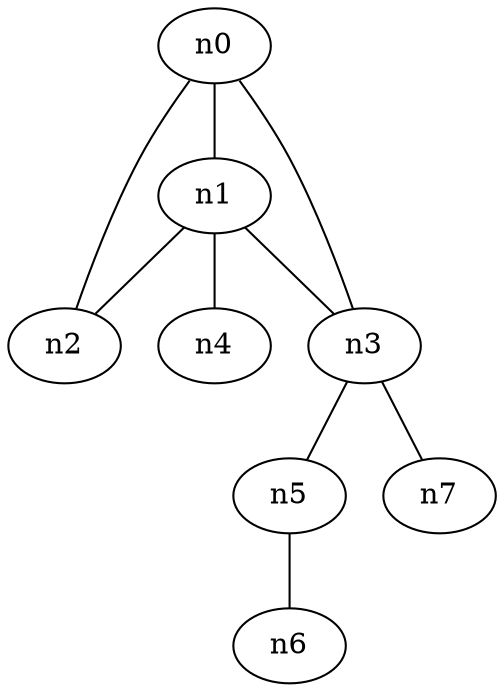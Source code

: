 graph {
	n0 
	n1 
	n2
    n3
    n4
    n5
    n6
    n7
    n0 -- n1 
    n1 -- n2 
    n0 -- n2 
    n1 -- n3
    n1 -- n4
    n5 -- n6
    n3 -- n5
    n3 -- n0
    n3 -- n7
}
